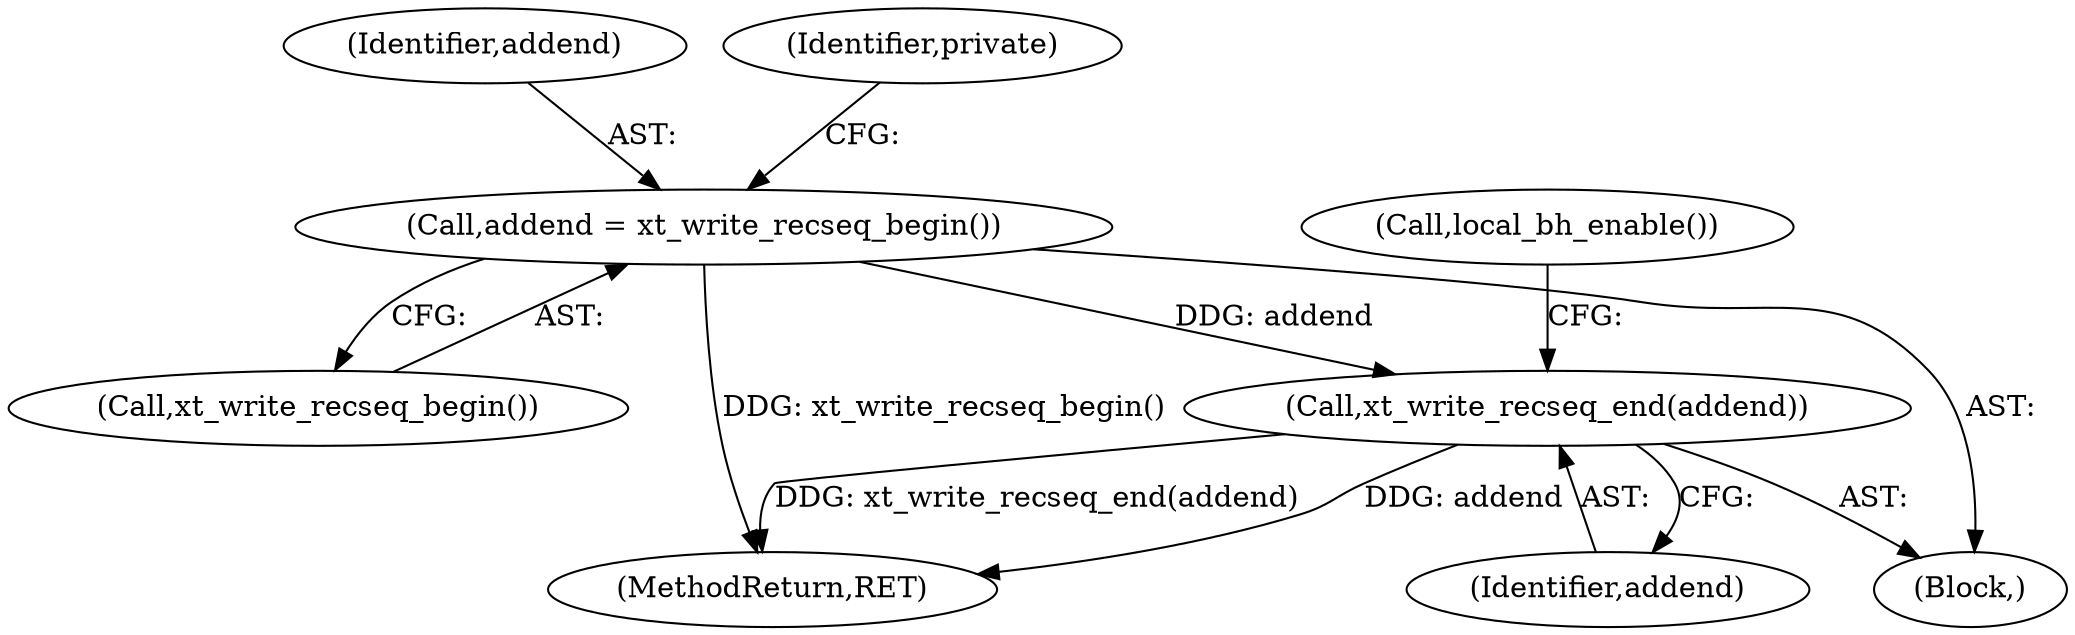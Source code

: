 digraph "0_linux_57ebd808a97d7c5b1e1afb937c2db22beba3c1f8_0@API" {
"1000206" [label="(Call,addend = xt_write_recseq_begin())"];
"1000494" [label="(Call,xt_write_recseq_end(addend))"];
"1000494" [label="(Call,xt_write_recseq_end(addend))"];
"1000495" [label="(Identifier,addend)"];
"1000114" [label="(Block,)"];
"1000206" [label="(Call,addend = xt_write_recseq_begin())"];
"1000506" [label="(MethodReturn,RET)"];
"1000207" [label="(Identifier,addend)"];
"1000208" [label="(Call,xt_write_recseq_begin())"];
"1000496" [label="(Call,local_bh_enable())"];
"1000210" [label="(Identifier,private)"];
"1000206" -> "1000114"  [label="AST: "];
"1000206" -> "1000208"  [label="CFG: "];
"1000207" -> "1000206"  [label="AST: "];
"1000208" -> "1000206"  [label="AST: "];
"1000210" -> "1000206"  [label="CFG: "];
"1000206" -> "1000506"  [label="DDG: xt_write_recseq_begin()"];
"1000206" -> "1000494"  [label="DDG: addend"];
"1000494" -> "1000114"  [label="AST: "];
"1000494" -> "1000495"  [label="CFG: "];
"1000495" -> "1000494"  [label="AST: "];
"1000496" -> "1000494"  [label="CFG: "];
"1000494" -> "1000506"  [label="DDG: xt_write_recseq_end(addend)"];
"1000494" -> "1000506"  [label="DDG: addend"];
}
